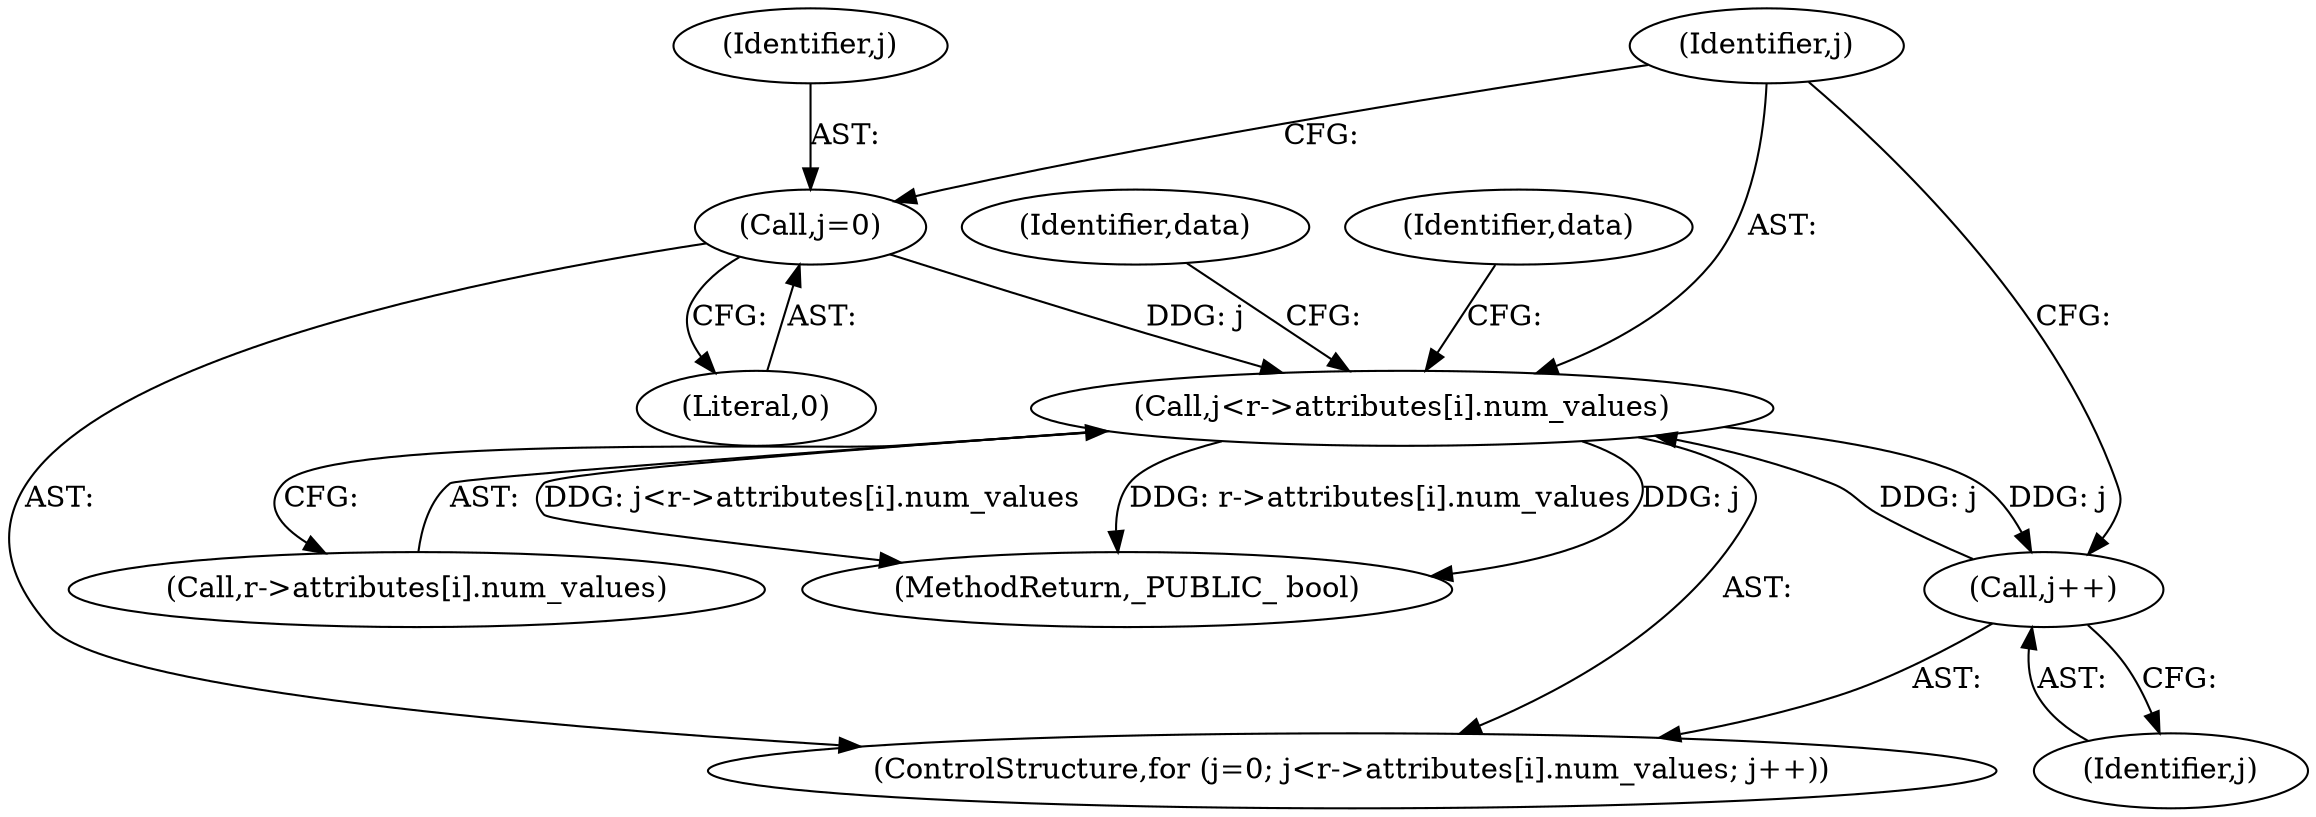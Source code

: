 digraph "0_samba_530d50a1abdcdf4d1775652d4c456c1274d83d8d@array" {
"1000748" [label="(Call,j<r->attributes[i].num_values)"];
"1000757" [label="(Call,j++)"];
"1000748" [label="(Call,j<r->attributes[i].num_values)"];
"1000745" [label="(Call,j=0)"];
"1000750" [label="(Call,r->attributes[i].num_values)"];
"1000744" [label="(ControlStructure,for (j=0; j<r->attributes[i].num_values; j++))"];
"1000758" [label="(Identifier,j)"];
"1000747" [label="(Literal,0)"];
"1000745" [label="(Call,j=0)"];
"1001320" [label="(MethodReturn,_PUBLIC_ bool)"];
"1000761" [label="(Identifier,data)"];
"1000746" [label="(Identifier,j)"];
"1000757" [label="(Call,j++)"];
"1000749" [label="(Identifier,j)"];
"1000748" [label="(Call,j<r->attributes[i].num_values)"];
"1000777" [label="(Identifier,data)"];
"1000748" -> "1000744"  [label="AST: "];
"1000748" -> "1000750"  [label="CFG: "];
"1000749" -> "1000748"  [label="AST: "];
"1000750" -> "1000748"  [label="AST: "];
"1000761" -> "1000748"  [label="CFG: "];
"1000777" -> "1000748"  [label="CFG: "];
"1000748" -> "1001320"  [label="DDG: j<r->attributes[i].num_values"];
"1000748" -> "1001320"  [label="DDG: r->attributes[i].num_values"];
"1000748" -> "1001320"  [label="DDG: j"];
"1000757" -> "1000748"  [label="DDG: j"];
"1000745" -> "1000748"  [label="DDG: j"];
"1000748" -> "1000757"  [label="DDG: j"];
"1000757" -> "1000744"  [label="AST: "];
"1000757" -> "1000758"  [label="CFG: "];
"1000758" -> "1000757"  [label="AST: "];
"1000749" -> "1000757"  [label="CFG: "];
"1000745" -> "1000744"  [label="AST: "];
"1000745" -> "1000747"  [label="CFG: "];
"1000746" -> "1000745"  [label="AST: "];
"1000747" -> "1000745"  [label="AST: "];
"1000749" -> "1000745"  [label="CFG: "];
}
